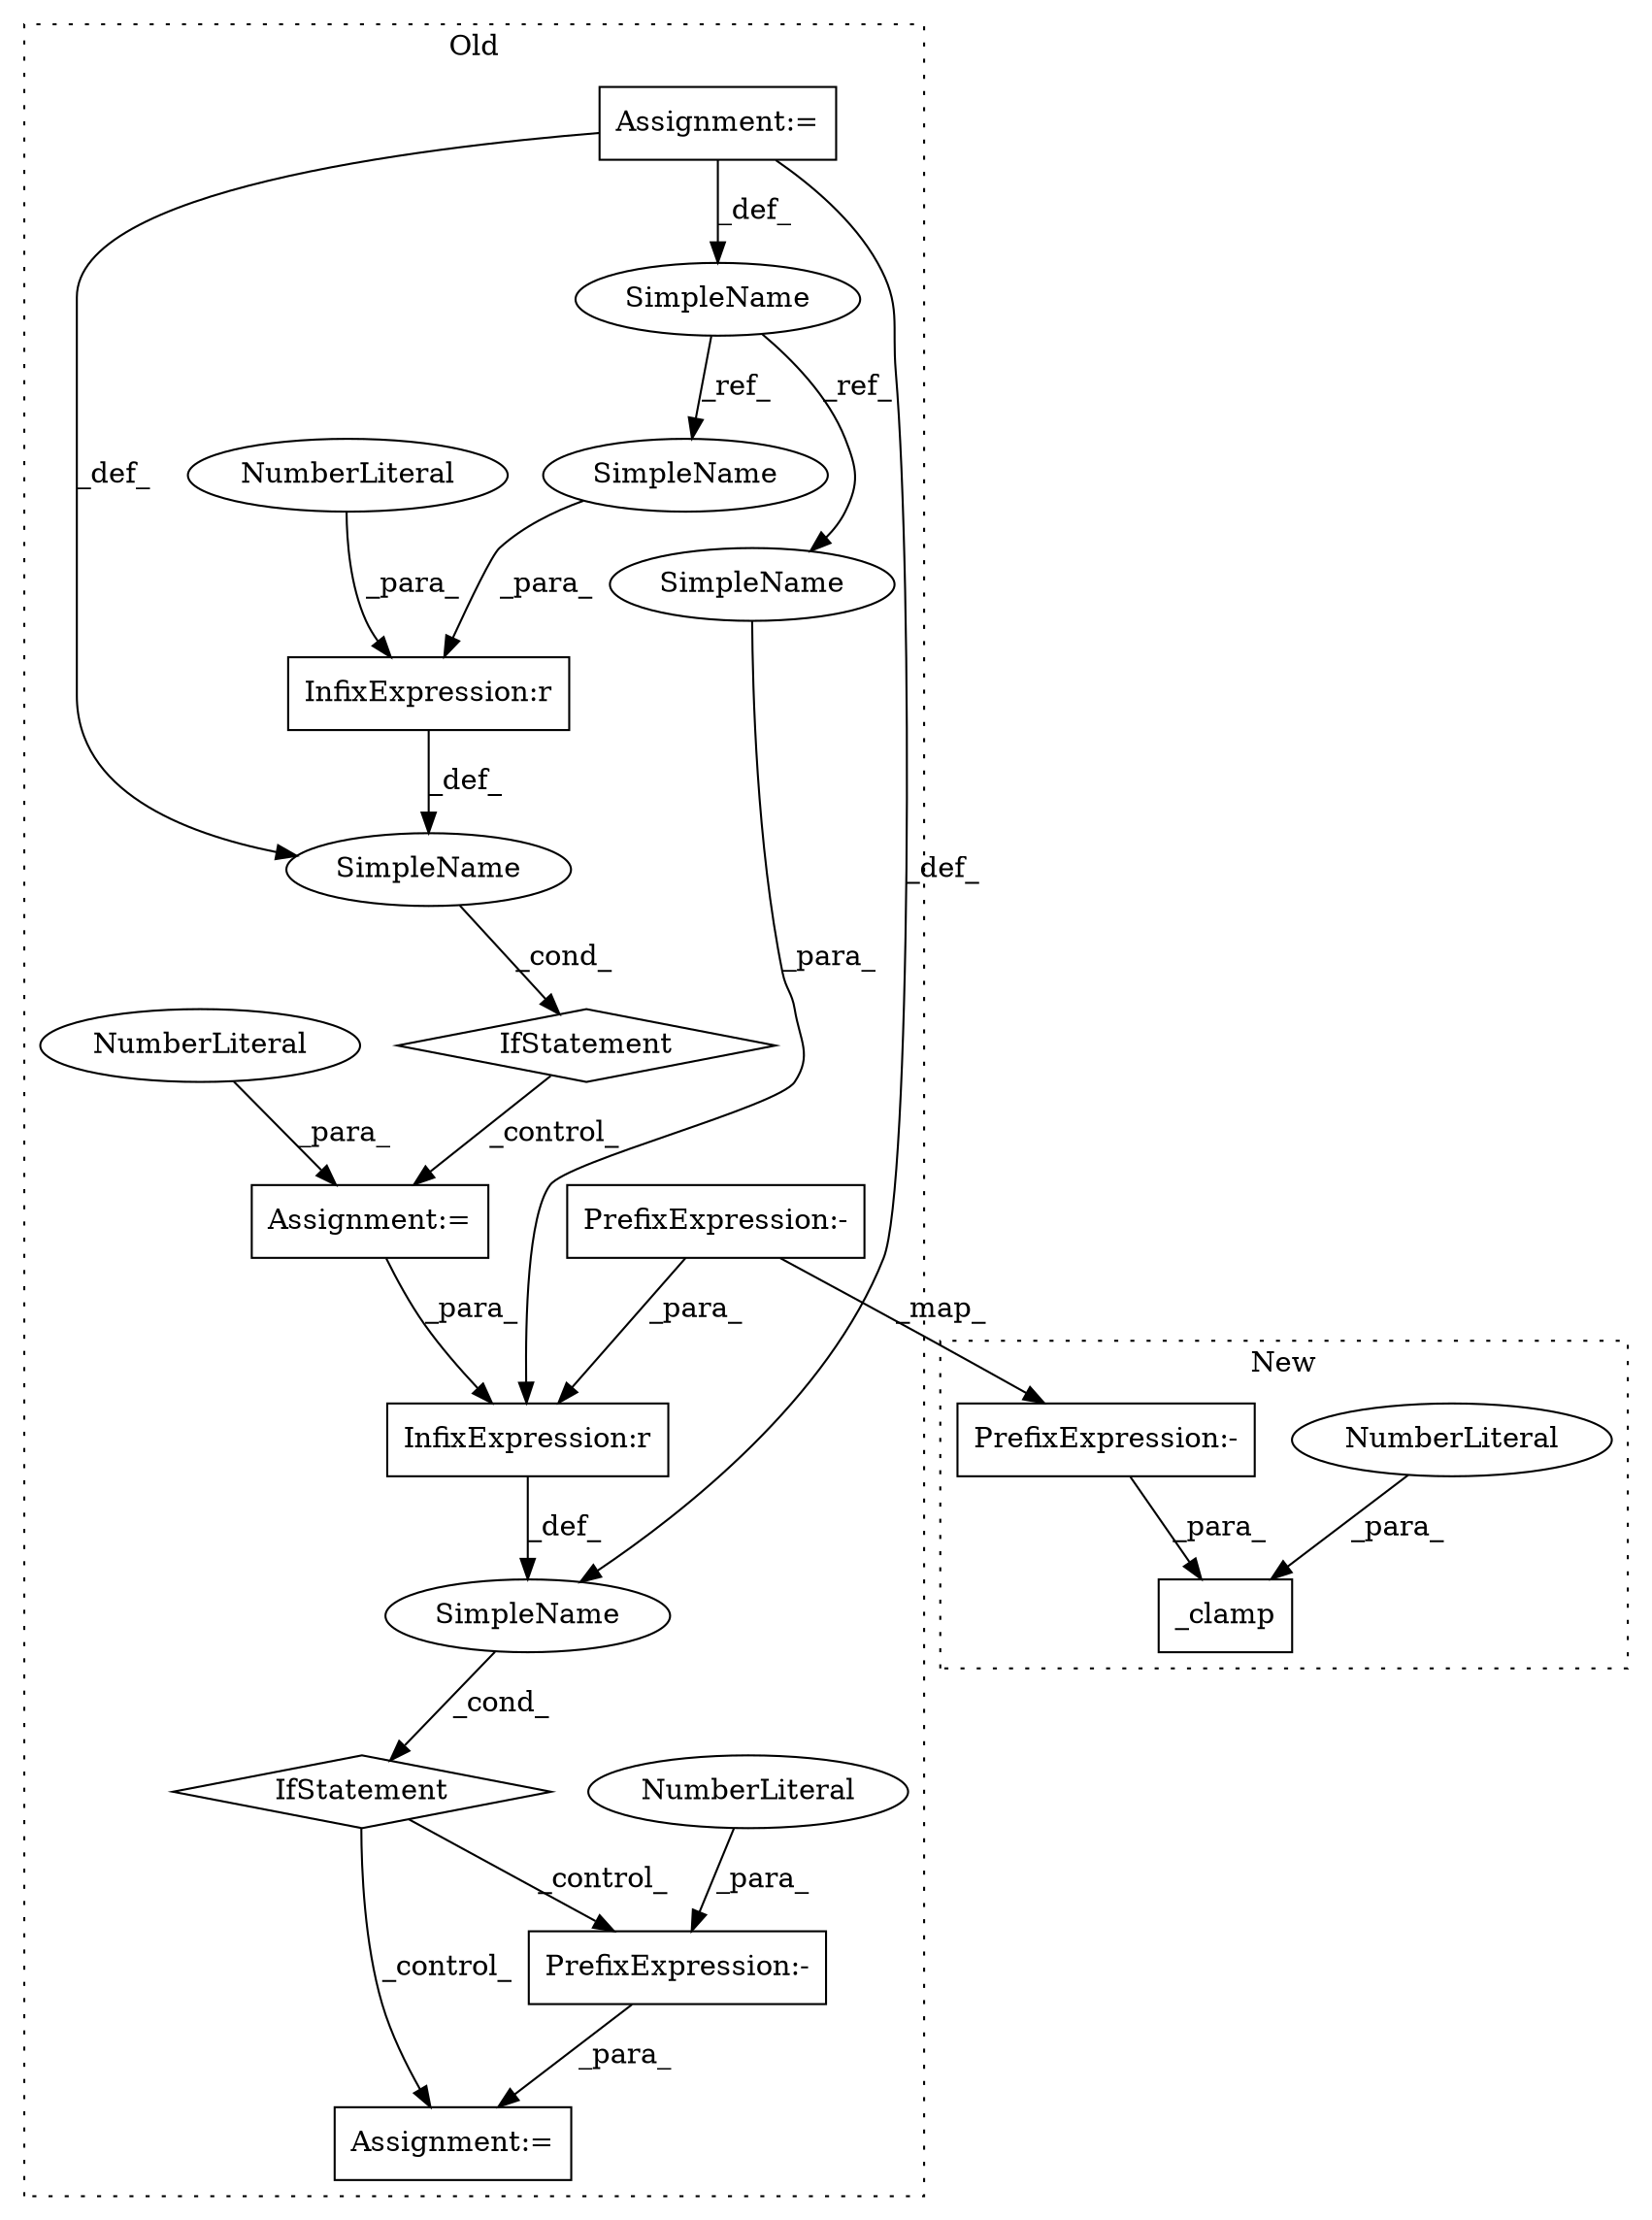 digraph G {
subgraph cluster0 {
1 [label="IfStatement" a="25" s="1481,1500" l="4,2" shape="diamond"];
4 [label="InfixExpression:r" a="27" s="1493" l="4" shape="box"];
5 [label="NumberLiteral" a="34" s="1497" l="3" shape="ellipse"];
6 [label="SimpleName" a="42" s="" l="" shape="ellipse"];
7 [label="Assignment:=" a="7" s="1518" l="1" shape="box"];
8 [label="InfixExpression:r" a="27" s="1546" l="3" shape="box"];
9 [label="NumberLiteral" a="34" s="1519" l="3" shape="ellipse"];
10 [label="IfStatement" a="25" s="1534,1553" l="4,2" shape="diamond"];
11 [label="SimpleName" a="42" s="1467" l="8" shape="ellipse"];
12 [label="SimpleName" a="42" s="" l="" shape="ellipse"];
13 [label="Assignment:=" a="7" s="1571" l="1" shape="box"];
14 [label="Assignment:=" a="7" s="1467" l="8" shape="box"];
15 [label="PrefixExpression:-" a="38" s="1572" l="1" shape="box"];
16 [label="NumberLiteral" a="34" s="1573" l="3" shape="ellipse"];
17 [label="PrefixExpression:-" a="38" s="1549" l="1" shape="box"];
19 [label="SimpleName" a="42" s="1538" l="8" shape="ellipse"];
20 [label="SimpleName" a="42" s="1485" l="8" shape="ellipse"];
label = "Old";
style="dotted";
}
subgraph cluster1 {
2 [label="_clamp" a="32" s="1218,1242" l="7,1" shape="box"];
3 [label="NumberLiteral" a="34" s="1239" l="3" shape="ellipse"];
18 [label="PrefixExpression:-" a="38" s="1225" l="1" shape="box"];
label = "New";
style="dotted";
}
1 -> 7 [label="_control_"];
3 -> 2 [label="_para_"];
4 -> 6 [label="_def_"];
5 -> 4 [label="_para_"];
6 -> 1 [label="_cond_"];
7 -> 8 [label="_para_"];
8 -> 12 [label="_def_"];
9 -> 7 [label="_para_"];
10 -> 15 [label="_control_"];
10 -> 13 [label="_control_"];
11 -> 20 [label="_ref_"];
11 -> 19 [label="_ref_"];
12 -> 10 [label="_cond_"];
14 -> 12 [label="_def_"];
14 -> 6 [label="_def_"];
14 -> 11 [label="_def_"];
15 -> 13 [label="_para_"];
16 -> 15 [label="_para_"];
17 -> 18 [label="_map_"];
17 -> 8 [label="_para_"];
18 -> 2 [label="_para_"];
19 -> 8 [label="_para_"];
20 -> 4 [label="_para_"];
}